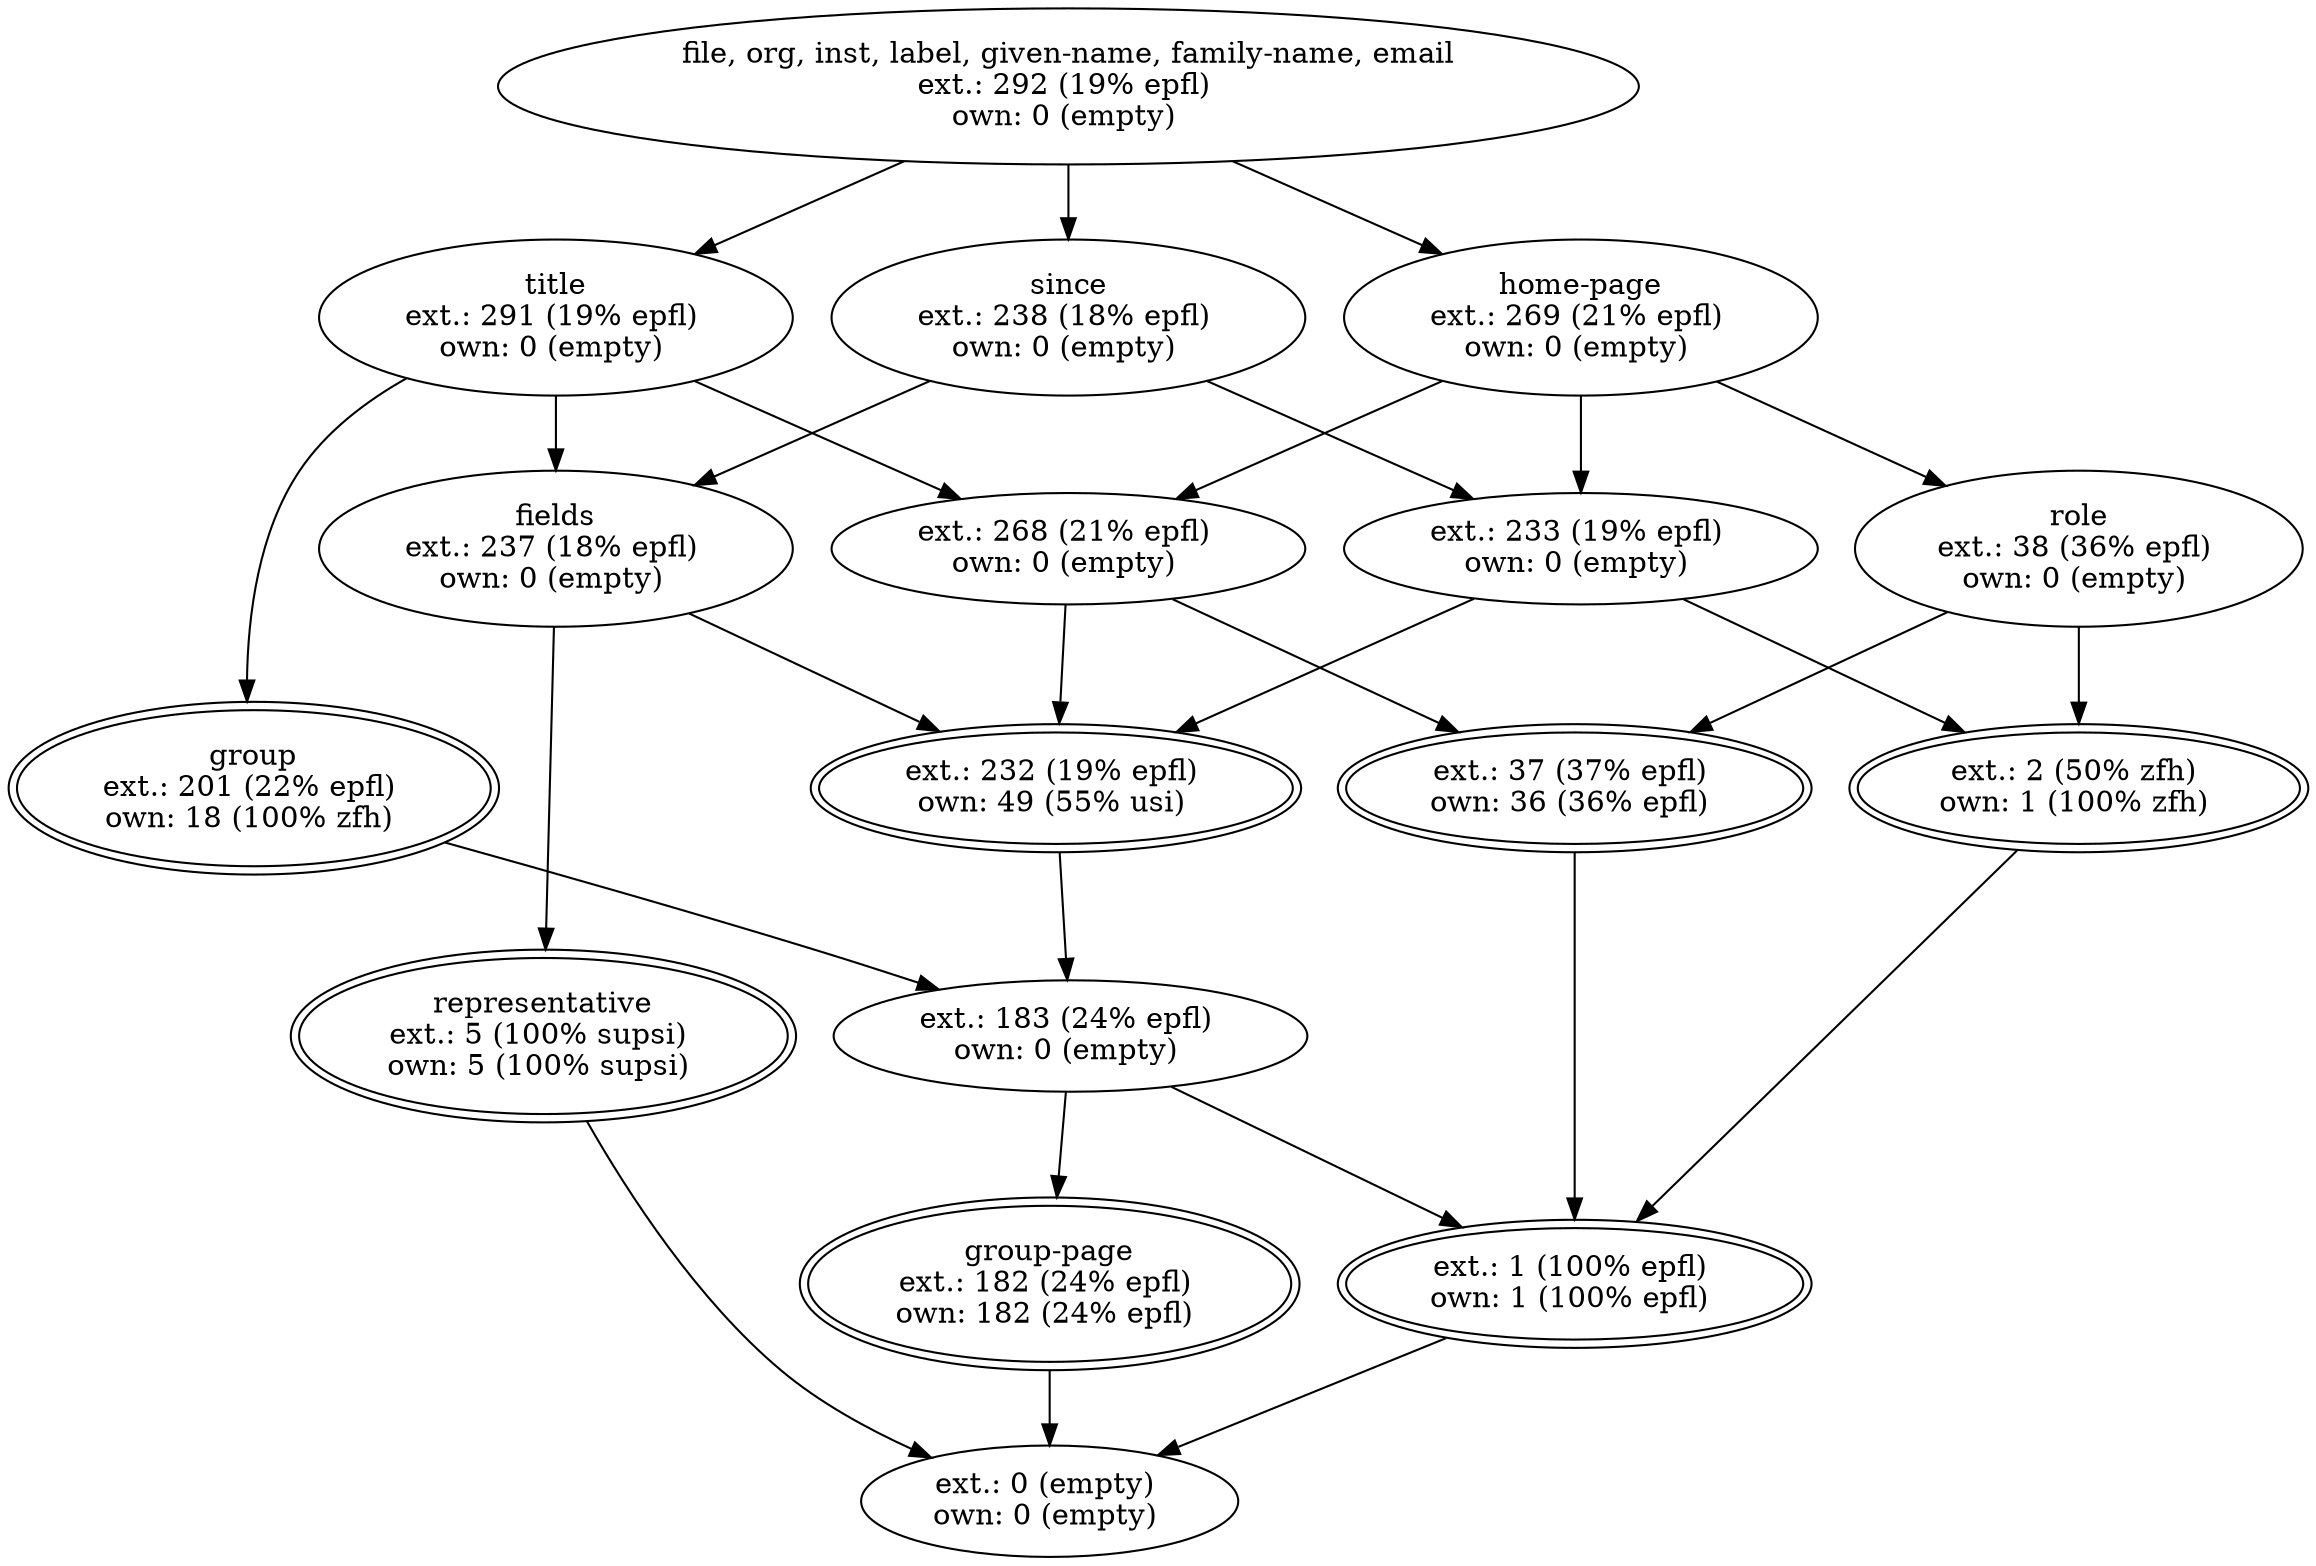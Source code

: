 digraph d{
1 [label="file, org, inst, label, given-name, family-name, email
ext.: 292 (19% epfl) 
own: 0 (empty) "]
2 [label="group-page
ext.: 182 (24% epfl) 
own: 182 (24% epfl) ", peripheries = 2]
3 [label="ext.: 183 (24% epfl) 
own: 0 (empty) "]
4 [label="ext.: 1 (100% epfl) 
own: 1 (100% epfl) ", peripheries = 2]
5 [label="ext.: 268 (21% epfl) 
own: 0 (empty) "]
6 [label="ext.: 37 (37% epfl) 
own: 36 (36% epfl) ", peripheries = 2]
7 [label="ext.: 232 (19% epfl) 
own: 49 (55% usi) ", peripheries = 2]
8 [label="fields
ext.: 237 (18% epfl) 
own: 0 (empty) "]
9 [label="title
ext.: 291 (19% epfl) 
own: 0 (empty) "]
10 [label="representative
ext.: 5 (100% supsi) 
own: 5 (100% supsi) ", peripheries = 2]
11 [label="ext.: 233 (19% epfl) 
own: 0 (empty) "]
12 [label="ext.: 2 (50% zfh) 
own: 1 (100% zfh) ", peripheries = 2]
13 [label="home-page
ext.: 269 (21% epfl) 
own: 0 (empty) "]
14 [label="role
ext.: 38 (36% epfl) 
own: 0 (empty) "]
15 [label="since
ext.: 238 (18% epfl) 
own: 0 (empty) "]
16 [label="group
ext.: 201 (22% epfl) 
own: 18 (100% zfh) ", peripheries = 2]
17 [label="ext.: 0 (empty) 
own: 0 (empty) "]
1->9;
1->13;
1->15;
9->5;
9->16;
13->5;
13->11;
13->14;
15->11;
5->6;
11->12;
14->6;
14->12;
8->7;
8->10;
7->3;
3->2;
3->4;
2->17;
4->17;
9->8;
15->8;
5->7;
11->7;
16->3;
6->4;
12->4;
10->17;
}
